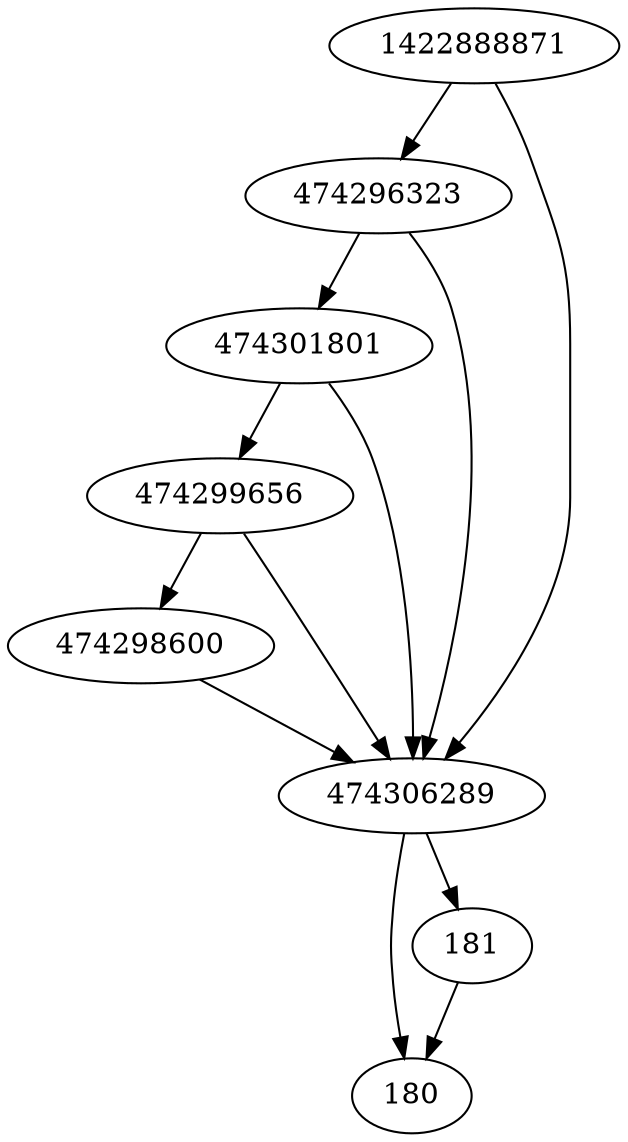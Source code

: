 strict digraph  {
474296323;
1422888871;
474299656;
474301801;
474298600;
474306289;
180;
181;
474296323 -> 474301801;
474296323 -> 474306289;
1422888871 -> 474296323;
1422888871 -> 474306289;
474299656 -> 474298600;
474299656 -> 474306289;
474301801 -> 474299656;
474301801 -> 474306289;
474298600 -> 474306289;
474306289 -> 180;
474306289 -> 181;
181 -> 180;
}
